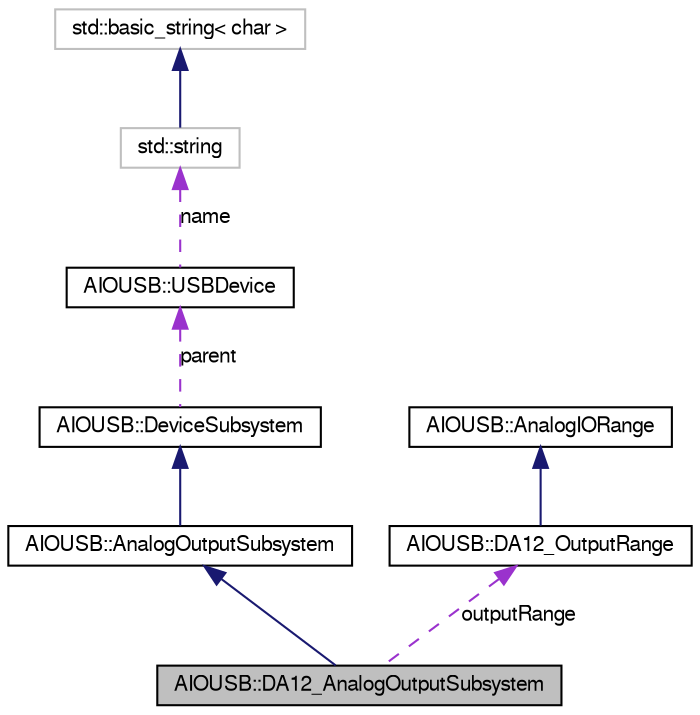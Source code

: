 digraph G
{
  edge [fontname="FreeSans",fontsize="10",labelfontname="FreeSans",labelfontsize="10"];
  node [fontname="FreeSans",fontsize="10",shape=record];
  Node1 [label="AIOUSB::DA12_AnalogOutputSubsystem",height=0.2,width=0.4,color="black", fillcolor="grey75", style="filled" fontcolor="black"];
  Node2 -> Node1 [dir=back,color="midnightblue",fontsize="10",style="solid",fontname="FreeSans"];
  Node2 [label="AIOUSB::AnalogOutputSubsystem",height=0.2,width=0.4,color="black", fillcolor="white", style="filled",URL="$classAIOUSB_1_1AnalogOutputSubsystem.html"];
  Node3 -> Node2 [dir=back,color="midnightblue",fontsize="10",style="solid",fontname="FreeSans"];
  Node3 [label="AIOUSB::DeviceSubsystem",height=0.2,width=0.4,color="black", fillcolor="white", style="filled",URL="$classAIOUSB_1_1DeviceSubsystem.html"];
  Node4 -> Node3 [dir=back,color="darkorchid3",fontsize="10",style="dashed",label="parent",fontname="FreeSans"];
  Node4 [label="AIOUSB::USBDevice",height=0.2,width=0.4,color="black", fillcolor="white", style="filled",URL="$classAIOUSB_1_1USBDevice.html"];
  Node5 -> Node4 [dir=back,color="darkorchid3",fontsize="10",style="dashed",label="name",fontname="FreeSans"];
  Node5 [label="std::string",height=0.2,width=0.4,color="grey75", fillcolor="white", style="filled",tooltip="STL class."];
  Node6 -> Node5 [dir=back,color="midnightblue",fontsize="10",style="solid",fontname="FreeSans"];
  Node6 [label="std::basic_string\< char \>",height=0.2,width=0.4,color="grey75", fillcolor="white", style="filled",tooltip="STL class."];
  Node7 -> Node1 [dir=back,color="darkorchid3",fontsize="10",style="dashed",label="outputRange",fontname="FreeSans"];
  Node7 [label="AIOUSB::DA12_OutputRange",height=0.2,width=0.4,color="black", fillcolor="white", style="filled",URL="$classAIOUSB_1_1DA12__OutputRange.html"];
  Node8 -> Node7 [dir=back,color="midnightblue",fontsize="10",style="solid",fontname="FreeSans"];
  Node8 [label="AIOUSB::AnalogIORange",height=0.2,width=0.4,color="black", fillcolor="white", style="filled",URL="$classAIOUSB_1_1AnalogIORange.html"];
}
